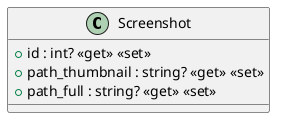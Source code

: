 @startuml
class Screenshot {
    + id : int? <<get>> <<set>>
    + path_thumbnail : string? <<get>> <<set>>
    + path_full : string? <<get>> <<set>>
}
@enduml
